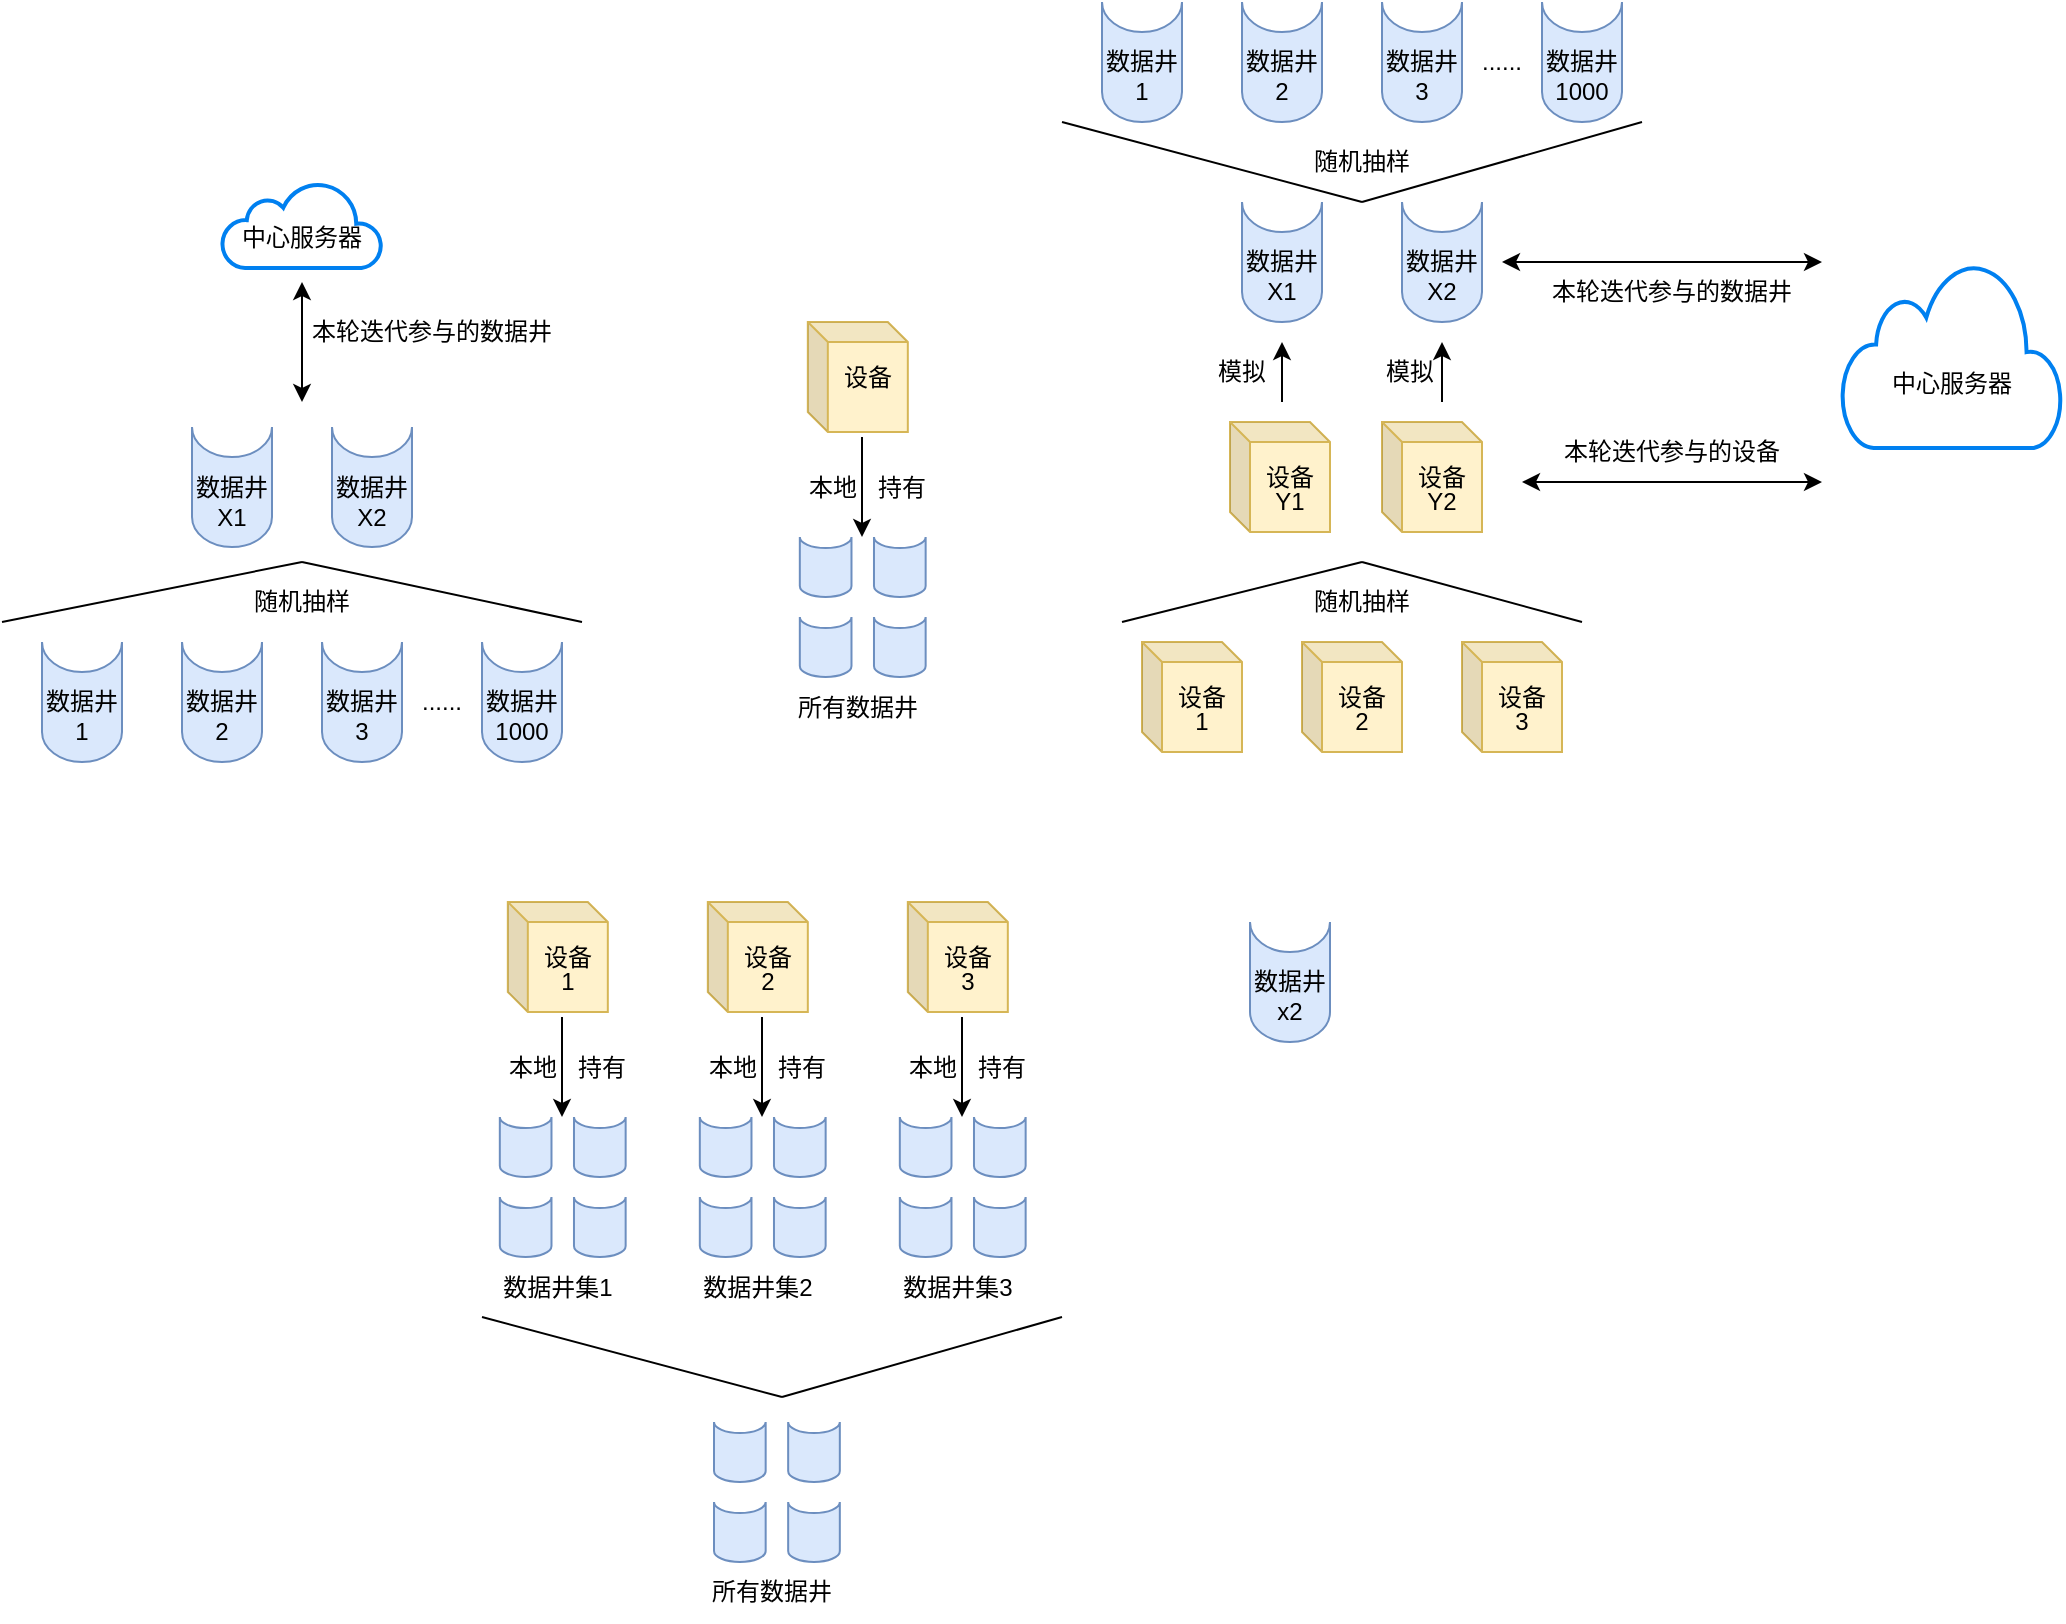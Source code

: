 <mxfile version="21.7.4" type="github">
  <diagram id="fN3Cbw2DqfhjiOd_NkiC" name="第 1 页">
    <mxGraphModel dx="1799" dy="522" grid="1" gridSize="10" guides="1" tooltips="1" connect="1" arrows="1" fold="1" page="1" pageScale="1" pageWidth="827" pageHeight="1169" math="0" shadow="0">
      <root>
        <mxCell id="0" />
        <mxCell id="1" parent="0" />
        <mxCell id="Ag0Fxl8VSpULCYmakODj-46" value="" style="group" parent="1" vertex="1" connectable="0">
          <mxGeometry x="334" y="510" width="60" height="60" as="geometry" />
        </mxCell>
        <mxCell id="Ag0Fxl8VSpULCYmakODj-47" value="" style="shape=cylinder3;whiteSpace=wrap;html=1;boundedLbl=1;backgroundOutline=1;size=15;lid=0;fillColor=#dae8fc;strokeColor=#6c8ebf;" parent="Ag0Fxl8VSpULCYmakODj-46" vertex="1">
          <mxGeometry x="10" width="40" height="60" as="geometry" />
        </mxCell>
        <mxCell id="Ag0Fxl8VSpULCYmakODj-48" value="数据井" style="text;html=1;strokeColor=none;fillColor=none;align=center;verticalAlign=middle;whiteSpace=wrap;rounded=0;" parent="Ag0Fxl8VSpULCYmakODj-46" vertex="1">
          <mxGeometry y="15" width="60" height="30" as="geometry" />
        </mxCell>
        <mxCell id="Ag0Fxl8VSpULCYmakODj-49" value="x2" style="text;html=1;strokeColor=none;fillColor=none;align=center;verticalAlign=middle;whiteSpace=wrap;rounded=0;" parent="Ag0Fxl8VSpULCYmakODj-46" vertex="1">
          <mxGeometry y="30" width="60" height="30" as="geometry" />
        </mxCell>
        <mxCell id="Ag0Fxl8VSpULCYmakODj-60" value="" style="group" parent="1" vertex="1" connectable="0">
          <mxGeometry x="370" y="370" width="60" height="55" as="geometry" />
        </mxCell>
        <mxCell id="Ag0Fxl8VSpULCYmakODj-61" value="" style="shape=cube;whiteSpace=wrap;html=1;boundedLbl=1;backgroundOutline=1;darkOpacity=0.05;darkOpacity2=0.1;size=10;fillColor=#fff2cc;strokeColor=#d6b656;" parent="Ag0Fxl8VSpULCYmakODj-60" vertex="1">
          <mxGeometry width="50" height="55" as="geometry" />
        </mxCell>
        <mxCell id="Ag0Fxl8VSpULCYmakODj-62" value="设备" style="text;html=1;strokeColor=none;fillColor=none;align=center;verticalAlign=middle;whiteSpace=wrap;rounded=0;" parent="Ag0Fxl8VSpULCYmakODj-60" vertex="1">
          <mxGeometry y="12.5" width="60" height="30" as="geometry" />
        </mxCell>
        <mxCell id="Ag0Fxl8VSpULCYmakODj-63" value="2" style="text;html=1;strokeColor=none;fillColor=none;align=center;verticalAlign=middle;whiteSpace=wrap;rounded=0;" parent="Ag0Fxl8VSpULCYmakODj-60" vertex="1">
          <mxGeometry y="25" width="60" height="30" as="geometry" />
        </mxCell>
        <mxCell id="Ag0Fxl8VSpULCYmakODj-66" value="" style="group" parent="1" vertex="1" connectable="0">
          <mxGeometry x="450" y="370" width="60" height="55" as="geometry" />
        </mxCell>
        <mxCell id="Ag0Fxl8VSpULCYmakODj-67" value="" style="shape=cube;whiteSpace=wrap;html=1;boundedLbl=1;backgroundOutline=1;darkOpacity=0.05;darkOpacity2=0.1;size=10;fillColor=#fff2cc;strokeColor=#d6b656;" parent="Ag0Fxl8VSpULCYmakODj-66" vertex="1">
          <mxGeometry width="50" height="55" as="geometry" />
        </mxCell>
        <mxCell id="Ag0Fxl8VSpULCYmakODj-68" value="设备" style="text;html=1;strokeColor=none;fillColor=none;align=center;verticalAlign=middle;whiteSpace=wrap;rounded=0;" parent="Ag0Fxl8VSpULCYmakODj-66" vertex="1">
          <mxGeometry y="12.5" width="60" height="30" as="geometry" />
        </mxCell>
        <mxCell id="Ag0Fxl8VSpULCYmakODj-69" value="3" style="text;html=1;strokeColor=none;fillColor=none;align=center;verticalAlign=middle;whiteSpace=wrap;rounded=0;" parent="Ag0Fxl8VSpULCYmakODj-66" vertex="1">
          <mxGeometry y="25" width="60" height="30" as="geometry" />
        </mxCell>
        <mxCell id="Ag0Fxl8VSpULCYmakODj-89" value="" style="group" parent="1" vertex="1" connectable="0">
          <mxGeometry x="100" y="210" width="82.91" height="207.5" as="geometry" />
        </mxCell>
        <mxCell id="Ag0Fxl8VSpULCYmakODj-10" value="" style="group" parent="Ag0Fxl8VSpULCYmakODj-89" vertex="1" connectable="0">
          <mxGeometry x="22.91" width="60" height="55" as="geometry" />
        </mxCell>
        <mxCell id="Ag0Fxl8VSpULCYmakODj-8" value="" style="shape=cube;whiteSpace=wrap;html=1;boundedLbl=1;backgroundOutline=1;darkOpacity=0.05;darkOpacity2=0.1;size=10;fillColor=#fff2cc;strokeColor=#d6b656;" parent="Ag0Fxl8VSpULCYmakODj-10" vertex="1">
          <mxGeometry width="50" height="55" as="geometry" />
        </mxCell>
        <mxCell id="Ag0Fxl8VSpULCYmakODj-7" value="设备" style="text;html=1;strokeColor=none;fillColor=none;align=center;verticalAlign=middle;whiteSpace=wrap;rounded=0;" parent="Ag0Fxl8VSpULCYmakODj-10" vertex="1">
          <mxGeometry y="12.5" width="60" height="30" as="geometry" />
        </mxCell>
        <mxCell id="Ag0Fxl8VSpULCYmakODj-85" value="" style="group" parent="Ag0Fxl8VSpULCYmakODj-89" vertex="1" connectable="0">
          <mxGeometry x="12.91" y="107.5" width="70" height="100" as="geometry" />
        </mxCell>
        <mxCell id="Ag0Fxl8VSpULCYmakODj-77" value="" style="shape=cylinder3;whiteSpace=wrap;html=1;boundedLbl=1;backgroundOutline=1;size=5.519;lid=0;fillColor=#dae8fc;strokeColor=#6c8ebf;" parent="Ag0Fxl8VSpULCYmakODj-85" vertex="1">
          <mxGeometry x="6" width="25.833" height="30" as="geometry" />
        </mxCell>
        <mxCell id="Ag0Fxl8VSpULCYmakODj-80" value="" style="shape=cylinder3;whiteSpace=wrap;html=1;boundedLbl=1;backgroundOutline=1;size=5.519;lid=0;fillColor=#dae8fc;strokeColor=#6c8ebf;" parent="Ag0Fxl8VSpULCYmakODj-85" vertex="1">
          <mxGeometry x="43.08" width="25.833" height="30" as="geometry" />
        </mxCell>
        <mxCell id="Ag0Fxl8VSpULCYmakODj-81" value="" style="shape=cylinder3;whiteSpace=wrap;html=1;boundedLbl=1;backgroundOutline=1;size=5.519;lid=0;fillColor=#dae8fc;strokeColor=#6c8ebf;" parent="Ag0Fxl8VSpULCYmakODj-85" vertex="1">
          <mxGeometry x="6" y="40" width="25.833" height="30" as="geometry" />
        </mxCell>
        <mxCell id="Ag0Fxl8VSpULCYmakODj-82" value="" style="shape=cylinder3;whiteSpace=wrap;html=1;boundedLbl=1;backgroundOutline=1;size=5.519;lid=0;fillColor=#dae8fc;strokeColor=#6c8ebf;" parent="Ag0Fxl8VSpULCYmakODj-85" vertex="1">
          <mxGeometry x="43.08" y="40" width="25.833" height="30" as="geometry" />
        </mxCell>
        <mxCell id="Ag0Fxl8VSpULCYmakODj-84" value="所有数据井" style="text;html=1;strokeColor=none;fillColor=none;align=center;verticalAlign=middle;whiteSpace=wrap;rounded=0;" parent="Ag0Fxl8VSpULCYmakODj-85" vertex="1">
          <mxGeometry y="70" width="70" height="30" as="geometry" />
        </mxCell>
        <mxCell id="Ag0Fxl8VSpULCYmakODj-86" value="" style="endArrow=classic;html=1;rounded=0;" parent="Ag0Fxl8VSpULCYmakODj-89" edge="1">
          <mxGeometry width="50" height="50" relative="1" as="geometry">
            <mxPoint x="50" y="57.5" as="sourcePoint" />
            <mxPoint x="50" y="107.5" as="targetPoint" />
          </mxGeometry>
        </mxCell>
        <mxCell id="Ag0Fxl8VSpULCYmakODj-87" value="持有" style="text;html=1;strokeColor=none;fillColor=none;align=center;verticalAlign=middle;whiteSpace=wrap;rounded=0;" parent="Ag0Fxl8VSpULCYmakODj-89" vertex="1">
          <mxGeometry x="40" y="67.5" width="60" height="30" as="geometry" />
        </mxCell>
        <mxCell id="Ag0Fxl8VSpULCYmakODj-91" value="本地" style="text;html=1;align=center;verticalAlign=middle;resizable=0;points=[];autosize=1;strokeColor=none;fillColor=none;" parent="Ag0Fxl8VSpULCYmakODj-89" vertex="1">
          <mxGeometry x="10" y="67.5" width="50" height="30" as="geometry" />
        </mxCell>
        <mxCell id="Ag0Fxl8VSpULCYmakODj-90" value="" style="group" parent="1" vertex="1" connectable="0">
          <mxGeometry x="-280" y="140" width="290" height="290" as="geometry" />
        </mxCell>
        <mxCell id="Ag0Fxl8VSpULCYmakODj-13" value="" style="group" parent="Ag0Fxl8VSpULCYmakODj-90" vertex="1" connectable="0">
          <mxGeometry x="110" width="80" height="43" as="geometry" />
        </mxCell>
        <mxCell id="Ag0Fxl8VSpULCYmakODj-11" value="" style="html=1;verticalLabelPosition=bottom;align=center;labelBackgroundColor=#ffffff;verticalAlign=top;strokeWidth=2;strokeColor=#0080F0;shadow=0;dashed=0;shape=mxgraph.ios7.icons.cloud;" parent="Ag0Fxl8VSpULCYmakODj-13" vertex="1">
          <mxGeometry width="80" height="43" as="geometry" />
        </mxCell>
        <mxCell id="Ag0Fxl8VSpULCYmakODj-12" value="中心服务器" style="text;html=1;strokeColor=none;fillColor=none;align=center;verticalAlign=middle;whiteSpace=wrap;rounded=0;" parent="Ag0Fxl8VSpULCYmakODj-13" vertex="1">
          <mxGeometry x="5" y="13" width="70" height="30" as="geometry" />
        </mxCell>
        <mxCell id="Ag0Fxl8VSpULCYmakODj-34" value="" style="group" parent="Ag0Fxl8VSpULCYmakODj-90" vertex="1" connectable="0">
          <mxGeometry x="10" y="230" width="280" height="60" as="geometry" />
        </mxCell>
        <mxCell id="Ag0Fxl8VSpULCYmakODj-5" value="" style="group" parent="Ag0Fxl8VSpULCYmakODj-34" vertex="1" connectable="0">
          <mxGeometry width="60" height="60" as="geometry" />
        </mxCell>
        <mxCell id="Ag0Fxl8VSpULCYmakODj-1" value="" style="shape=cylinder3;whiteSpace=wrap;html=1;boundedLbl=1;backgroundOutline=1;size=15;lid=0;fillColor=#dae8fc;strokeColor=#6c8ebf;" parent="Ag0Fxl8VSpULCYmakODj-5" vertex="1">
          <mxGeometry x="10" width="40" height="60" as="geometry" />
        </mxCell>
        <mxCell id="Ag0Fxl8VSpULCYmakODj-3" value="数据井" style="text;html=1;strokeColor=none;fillColor=none;align=center;verticalAlign=middle;whiteSpace=wrap;rounded=0;" parent="Ag0Fxl8VSpULCYmakODj-5" vertex="1">
          <mxGeometry y="15" width="60" height="30" as="geometry" />
        </mxCell>
        <mxCell id="Ag0Fxl8VSpULCYmakODj-4" value="1" style="text;html=1;strokeColor=none;fillColor=none;align=center;verticalAlign=middle;whiteSpace=wrap;rounded=0;" parent="Ag0Fxl8VSpULCYmakODj-5" vertex="1">
          <mxGeometry y="30" width="60" height="30" as="geometry" />
        </mxCell>
        <mxCell id="Ag0Fxl8VSpULCYmakODj-14" value="" style="group" parent="Ag0Fxl8VSpULCYmakODj-34" vertex="1" connectable="0">
          <mxGeometry x="70" width="60" height="60" as="geometry" />
        </mxCell>
        <mxCell id="Ag0Fxl8VSpULCYmakODj-15" value="" style="shape=cylinder3;whiteSpace=wrap;html=1;boundedLbl=1;backgroundOutline=1;size=15;lid=0;fillColor=#dae8fc;strokeColor=#6c8ebf;" parent="Ag0Fxl8VSpULCYmakODj-14" vertex="1">
          <mxGeometry x="10" width="40" height="60" as="geometry" />
        </mxCell>
        <mxCell id="Ag0Fxl8VSpULCYmakODj-16" value="数据井" style="text;html=1;strokeColor=none;fillColor=none;align=center;verticalAlign=middle;whiteSpace=wrap;rounded=0;" parent="Ag0Fxl8VSpULCYmakODj-14" vertex="1">
          <mxGeometry y="15" width="60" height="30" as="geometry" />
        </mxCell>
        <mxCell id="Ag0Fxl8VSpULCYmakODj-17" value="2" style="text;html=1;strokeColor=none;fillColor=none;align=center;verticalAlign=middle;whiteSpace=wrap;rounded=0;" parent="Ag0Fxl8VSpULCYmakODj-14" vertex="1">
          <mxGeometry y="30" width="60" height="30" as="geometry" />
        </mxCell>
        <mxCell id="Ag0Fxl8VSpULCYmakODj-18" value="" style="group" parent="Ag0Fxl8VSpULCYmakODj-34" vertex="1" connectable="0">
          <mxGeometry x="220" width="60" height="60" as="geometry" />
        </mxCell>
        <mxCell id="Ag0Fxl8VSpULCYmakODj-19" value="" style="shape=cylinder3;whiteSpace=wrap;html=1;boundedLbl=1;backgroundOutline=1;size=15;lid=0;fillColor=#dae8fc;strokeColor=#6c8ebf;" parent="Ag0Fxl8VSpULCYmakODj-18" vertex="1">
          <mxGeometry x="10" width="40" height="60" as="geometry" />
        </mxCell>
        <mxCell id="Ag0Fxl8VSpULCYmakODj-20" value="数据井" style="text;html=1;strokeColor=none;fillColor=none;align=center;verticalAlign=middle;whiteSpace=wrap;rounded=0;" parent="Ag0Fxl8VSpULCYmakODj-18" vertex="1">
          <mxGeometry y="15" width="60" height="30" as="geometry" />
        </mxCell>
        <mxCell id="Ag0Fxl8VSpULCYmakODj-21" value="1000" style="text;html=1;strokeColor=none;fillColor=none;align=center;verticalAlign=middle;whiteSpace=wrap;rounded=0;" parent="Ag0Fxl8VSpULCYmakODj-18" vertex="1">
          <mxGeometry y="30" width="60" height="30" as="geometry" />
        </mxCell>
        <mxCell id="Ag0Fxl8VSpULCYmakODj-22" value="......" style="text;html=1;strokeColor=none;fillColor=none;align=center;verticalAlign=middle;whiteSpace=wrap;rounded=0;" parent="Ag0Fxl8VSpULCYmakODj-34" vertex="1">
          <mxGeometry x="180" y="15" width="60" height="30" as="geometry" />
        </mxCell>
        <mxCell id="Ag0Fxl8VSpULCYmakODj-29" value="" style="group" parent="Ag0Fxl8VSpULCYmakODj-34" vertex="1" connectable="0">
          <mxGeometry x="140" width="60" height="60" as="geometry" />
        </mxCell>
        <mxCell id="Ag0Fxl8VSpULCYmakODj-30" value="" style="shape=cylinder3;whiteSpace=wrap;html=1;boundedLbl=1;backgroundOutline=1;size=15;lid=0;fillColor=#dae8fc;strokeColor=#6c8ebf;" parent="Ag0Fxl8VSpULCYmakODj-29" vertex="1">
          <mxGeometry x="10" width="40" height="60" as="geometry" />
        </mxCell>
        <mxCell id="Ag0Fxl8VSpULCYmakODj-31" value="数据井" style="text;html=1;strokeColor=none;fillColor=none;align=center;verticalAlign=middle;whiteSpace=wrap;rounded=0;" parent="Ag0Fxl8VSpULCYmakODj-29" vertex="1">
          <mxGeometry y="15" width="60" height="30" as="geometry" />
        </mxCell>
        <mxCell id="Ag0Fxl8VSpULCYmakODj-32" value="3" style="text;html=1;strokeColor=none;fillColor=none;align=center;verticalAlign=middle;whiteSpace=wrap;rounded=0;" parent="Ag0Fxl8VSpULCYmakODj-29" vertex="1">
          <mxGeometry y="30" width="60" height="30" as="geometry" />
        </mxCell>
        <mxCell id="Ag0Fxl8VSpULCYmakODj-35" value="" style="endArrow=none;html=1;rounded=0;" parent="Ag0Fxl8VSpULCYmakODj-90" edge="1">
          <mxGeometry width="50" height="50" relative="1" as="geometry">
            <mxPoint x="150" y="190" as="sourcePoint" />
            <mxPoint x="290" y="220" as="targetPoint" />
          </mxGeometry>
        </mxCell>
        <mxCell id="Ag0Fxl8VSpULCYmakODj-40" value="" style="endArrow=none;html=1;rounded=0;" parent="Ag0Fxl8VSpULCYmakODj-90" edge="1">
          <mxGeometry width="50" height="50" relative="1" as="geometry">
            <mxPoint x="150" y="190" as="sourcePoint" />
            <mxPoint y="220" as="targetPoint" />
          </mxGeometry>
        </mxCell>
        <mxCell id="Ag0Fxl8VSpULCYmakODj-56" value="随机抽样" style="text;html=1;strokeColor=none;fillColor=none;align=center;verticalAlign=middle;whiteSpace=wrap;rounded=0;" parent="Ag0Fxl8VSpULCYmakODj-90" vertex="1">
          <mxGeometry x="120" y="195" width="60" height="30" as="geometry" />
        </mxCell>
        <mxCell id="Ag0Fxl8VSpULCYmakODj-58" value="" style="endArrow=classic;startArrow=classic;html=1;rounded=0;" parent="Ag0Fxl8VSpULCYmakODj-90" edge="1">
          <mxGeometry width="50" height="50" relative="1" as="geometry">
            <mxPoint x="150" y="110" as="sourcePoint" />
            <mxPoint x="150" y="50" as="targetPoint" />
          </mxGeometry>
        </mxCell>
        <mxCell id="Ag0Fxl8VSpULCYmakODj-59" value="本轮迭代参与的数据井" style="text;html=1;strokeColor=none;fillColor=none;align=center;verticalAlign=middle;whiteSpace=wrap;rounded=0;" parent="Ag0Fxl8VSpULCYmakODj-90" vertex="1">
          <mxGeometry x="150" y="60" width="130" height="30" as="geometry" />
        </mxCell>
        <mxCell id="Ag0Fxl8VSpULCYmakODj-65" value="" style="group" parent="Ag0Fxl8VSpULCYmakODj-90" vertex="1" connectable="0">
          <mxGeometry x="85" y="122.5" width="130" height="60" as="geometry" />
        </mxCell>
        <mxCell id="Ag0Fxl8VSpULCYmakODj-24" value="" style="group" parent="Ag0Fxl8VSpULCYmakODj-65" vertex="1" connectable="0">
          <mxGeometry width="60" height="60" as="geometry" />
        </mxCell>
        <mxCell id="Ag0Fxl8VSpULCYmakODj-25" value="" style="shape=cylinder3;whiteSpace=wrap;html=1;boundedLbl=1;backgroundOutline=1;size=15;lid=0;fillColor=#dae8fc;strokeColor=#6c8ebf;" parent="Ag0Fxl8VSpULCYmakODj-24" vertex="1">
          <mxGeometry x="10" width="40" height="60" as="geometry" />
        </mxCell>
        <mxCell id="Ag0Fxl8VSpULCYmakODj-26" value="数据井" style="text;html=1;strokeColor=none;fillColor=none;align=center;verticalAlign=middle;whiteSpace=wrap;rounded=0;" parent="Ag0Fxl8VSpULCYmakODj-24" vertex="1">
          <mxGeometry y="15" width="60" height="30" as="geometry" />
        </mxCell>
        <mxCell id="Ag0Fxl8VSpULCYmakODj-27" value="X1" style="text;html=1;strokeColor=none;fillColor=none;align=center;verticalAlign=middle;whiteSpace=wrap;rounded=0;" parent="Ag0Fxl8VSpULCYmakODj-24" vertex="1">
          <mxGeometry y="30" width="60" height="30" as="geometry" />
        </mxCell>
        <mxCell id="Ag0Fxl8VSpULCYmakODj-41" value="" style="group" parent="Ag0Fxl8VSpULCYmakODj-65" vertex="1" connectable="0">
          <mxGeometry x="70" width="60" height="60" as="geometry" />
        </mxCell>
        <mxCell id="Ag0Fxl8VSpULCYmakODj-42" value="" style="shape=cylinder3;whiteSpace=wrap;html=1;boundedLbl=1;backgroundOutline=1;size=15;lid=0;fillColor=#dae8fc;strokeColor=#6c8ebf;" parent="Ag0Fxl8VSpULCYmakODj-41" vertex="1">
          <mxGeometry x="10" width="40" height="60" as="geometry" />
        </mxCell>
        <mxCell id="Ag0Fxl8VSpULCYmakODj-43" value="数据井" style="text;html=1;strokeColor=none;fillColor=none;align=center;verticalAlign=middle;whiteSpace=wrap;rounded=0;" parent="Ag0Fxl8VSpULCYmakODj-41" vertex="1">
          <mxGeometry y="15" width="60" height="30" as="geometry" />
        </mxCell>
        <mxCell id="Ag0Fxl8VSpULCYmakODj-44" value="X2" style="text;html=1;strokeColor=none;fillColor=none;align=center;verticalAlign=middle;whiteSpace=wrap;rounded=0;" parent="Ag0Fxl8VSpULCYmakODj-41" vertex="1">
          <mxGeometry y="30" width="60" height="30" as="geometry" />
        </mxCell>
        <mxCell id="Ag0Fxl8VSpULCYmakODj-97" value="" style="group" parent="1" vertex="1" connectable="0">
          <mxGeometry x="290" y="370" width="60" height="55" as="geometry" />
        </mxCell>
        <mxCell id="Ag0Fxl8VSpULCYmakODj-98" value="" style="shape=cube;whiteSpace=wrap;html=1;boundedLbl=1;backgroundOutline=1;darkOpacity=0.05;darkOpacity2=0.1;size=10;fillColor=#fff2cc;strokeColor=#d6b656;" parent="Ag0Fxl8VSpULCYmakODj-97" vertex="1">
          <mxGeometry width="50" height="55" as="geometry" />
        </mxCell>
        <mxCell id="Ag0Fxl8VSpULCYmakODj-99" value="设备" style="text;html=1;strokeColor=none;fillColor=none;align=center;verticalAlign=middle;whiteSpace=wrap;rounded=0;" parent="Ag0Fxl8VSpULCYmakODj-97" vertex="1">
          <mxGeometry y="12.5" width="60" height="30" as="geometry" />
        </mxCell>
        <mxCell id="Ag0Fxl8VSpULCYmakODj-100" value="1" style="text;html=1;strokeColor=none;fillColor=none;align=center;verticalAlign=middle;whiteSpace=wrap;rounded=0;" parent="Ag0Fxl8VSpULCYmakODj-97" vertex="1">
          <mxGeometry y="25" width="60" height="30" as="geometry" />
        </mxCell>
        <mxCell id="Ag0Fxl8VSpULCYmakODj-101" value="" style="endArrow=none;html=1;rounded=0;" parent="1" edge="1">
          <mxGeometry width="50" height="50" relative="1" as="geometry">
            <mxPoint x="400" y="330" as="sourcePoint" />
            <mxPoint x="510" y="360" as="targetPoint" />
          </mxGeometry>
        </mxCell>
        <mxCell id="Ag0Fxl8VSpULCYmakODj-102" value="" style="endArrow=none;html=1;rounded=0;" parent="1" edge="1">
          <mxGeometry width="50" height="50" relative="1" as="geometry">
            <mxPoint x="400" y="330" as="sourcePoint" />
            <mxPoint x="280" y="360" as="targetPoint" />
          </mxGeometry>
        </mxCell>
        <mxCell id="Ag0Fxl8VSpULCYmakODj-103" value="随机抽样" style="text;html=1;strokeColor=none;fillColor=none;align=center;verticalAlign=middle;whiteSpace=wrap;rounded=0;" parent="1" vertex="1">
          <mxGeometry x="370" y="335" width="60" height="30" as="geometry" />
        </mxCell>
        <mxCell id="Ag0Fxl8VSpULCYmakODj-104" value="" style="group" parent="1" vertex="1" connectable="0">
          <mxGeometry x="410" y="260" width="60" height="55" as="geometry" />
        </mxCell>
        <mxCell id="Ag0Fxl8VSpULCYmakODj-105" value="" style="shape=cube;whiteSpace=wrap;html=1;boundedLbl=1;backgroundOutline=1;darkOpacity=0.05;darkOpacity2=0.1;size=10;fillColor=#fff2cc;strokeColor=#d6b656;" parent="Ag0Fxl8VSpULCYmakODj-104" vertex="1">
          <mxGeometry width="50" height="55" as="geometry" />
        </mxCell>
        <mxCell id="Ag0Fxl8VSpULCYmakODj-106" value="设备" style="text;html=1;strokeColor=none;fillColor=none;align=center;verticalAlign=middle;whiteSpace=wrap;rounded=0;" parent="Ag0Fxl8VSpULCYmakODj-104" vertex="1">
          <mxGeometry y="12.5" width="60" height="30" as="geometry" />
        </mxCell>
        <mxCell id="Ag0Fxl8VSpULCYmakODj-107" value="Y2" style="text;html=1;strokeColor=none;fillColor=none;align=center;verticalAlign=middle;whiteSpace=wrap;rounded=0;" parent="Ag0Fxl8VSpULCYmakODj-104" vertex="1">
          <mxGeometry y="25" width="60" height="30" as="geometry" />
        </mxCell>
        <mxCell id="Ag0Fxl8VSpULCYmakODj-108" value="" style="group" parent="1" vertex="1" connectable="0">
          <mxGeometry x="334" y="260" width="60" height="55" as="geometry" />
        </mxCell>
        <mxCell id="Ag0Fxl8VSpULCYmakODj-109" value="" style="shape=cube;whiteSpace=wrap;html=1;boundedLbl=1;backgroundOutline=1;darkOpacity=0.05;darkOpacity2=0.1;size=10;fillColor=#fff2cc;strokeColor=#d6b656;" parent="Ag0Fxl8VSpULCYmakODj-108" vertex="1">
          <mxGeometry width="50" height="55" as="geometry" />
        </mxCell>
        <mxCell id="Ag0Fxl8VSpULCYmakODj-110" value="设备" style="text;html=1;strokeColor=none;fillColor=none;align=center;verticalAlign=middle;whiteSpace=wrap;rounded=0;" parent="Ag0Fxl8VSpULCYmakODj-108" vertex="1">
          <mxGeometry y="12.5" width="60" height="30" as="geometry" />
        </mxCell>
        <mxCell id="Ag0Fxl8VSpULCYmakODj-111" value="Y1" style="text;html=1;strokeColor=none;fillColor=none;align=center;verticalAlign=middle;whiteSpace=wrap;rounded=0;" parent="Ag0Fxl8VSpULCYmakODj-108" vertex="1">
          <mxGeometry y="25" width="60" height="30" as="geometry" />
        </mxCell>
        <mxCell id="Ag0Fxl8VSpULCYmakODj-112" value="" style="endArrow=classic;html=1;rounded=0;" parent="1" edge="1">
          <mxGeometry width="50" height="50" relative="1" as="geometry">
            <mxPoint x="360" y="250" as="sourcePoint" />
            <mxPoint x="360" y="220" as="targetPoint" />
          </mxGeometry>
        </mxCell>
        <mxCell id="Ag0Fxl8VSpULCYmakODj-127" value="" style="group" parent="1" vertex="1" connectable="0">
          <mxGeometry x="330" y="150" width="60" height="60" as="geometry" />
        </mxCell>
        <mxCell id="Ag0Fxl8VSpULCYmakODj-128" value="" style="shape=cylinder3;whiteSpace=wrap;html=1;boundedLbl=1;backgroundOutline=1;size=15;lid=0;fillColor=#dae8fc;strokeColor=#6c8ebf;" parent="Ag0Fxl8VSpULCYmakODj-127" vertex="1">
          <mxGeometry x="10" width="40" height="60" as="geometry" />
        </mxCell>
        <mxCell id="Ag0Fxl8VSpULCYmakODj-129" value="数据井" style="text;html=1;strokeColor=none;fillColor=none;align=center;verticalAlign=middle;whiteSpace=wrap;rounded=0;" parent="Ag0Fxl8VSpULCYmakODj-127" vertex="1">
          <mxGeometry y="15" width="60" height="30" as="geometry" />
        </mxCell>
        <mxCell id="Ag0Fxl8VSpULCYmakODj-130" value="X1" style="text;html=1;strokeColor=none;fillColor=none;align=center;verticalAlign=middle;whiteSpace=wrap;rounded=0;" parent="Ag0Fxl8VSpULCYmakODj-127" vertex="1">
          <mxGeometry y="30" width="60" height="30" as="geometry" />
        </mxCell>
        <mxCell id="Ag0Fxl8VSpULCYmakODj-131" value="模拟" style="text;html=1;strokeColor=none;fillColor=none;align=center;verticalAlign=middle;whiteSpace=wrap;rounded=0;" parent="1" vertex="1">
          <mxGeometry x="310" y="220" width="60" height="30" as="geometry" />
        </mxCell>
        <mxCell id="Ag0Fxl8VSpULCYmakODj-134" value="" style="endArrow=classic;html=1;rounded=0;" parent="1" edge="1">
          <mxGeometry width="50" height="50" relative="1" as="geometry">
            <mxPoint x="440" y="250" as="sourcePoint" />
            <mxPoint x="440" y="220" as="targetPoint" />
          </mxGeometry>
        </mxCell>
        <mxCell id="Ag0Fxl8VSpULCYmakODj-135" value="" style="group" parent="1" vertex="1" connectable="0">
          <mxGeometry x="410" y="150" width="60" height="60" as="geometry" />
        </mxCell>
        <mxCell id="Ag0Fxl8VSpULCYmakODj-136" value="" style="shape=cylinder3;whiteSpace=wrap;html=1;boundedLbl=1;backgroundOutline=1;size=15;lid=0;fillColor=#dae8fc;strokeColor=#6c8ebf;" parent="Ag0Fxl8VSpULCYmakODj-135" vertex="1">
          <mxGeometry x="10" width="40" height="60" as="geometry" />
        </mxCell>
        <mxCell id="Ag0Fxl8VSpULCYmakODj-137" value="数据井" style="text;html=1;strokeColor=none;fillColor=none;align=center;verticalAlign=middle;whiteSpace=wrap;rounded=0;" parent="Ag0Fxl8VSpULCYmakODj-135" vertex="1">
          <mxGeometry y="15" width="60" height="30" as="geometry" />
        </mxCell>
        <mxCell id="Ag0Fxl8VSpULCYmakODj-138" value="X2" style="text;html=1;strokeColor=none;fillColor=none;align=center;verticalAlign=middle;whiteSpace=wrap;rounded=0;" parent="Ag0Fxl8VSpULCYmakODj-135" vertex="1">
          <mxGeometry y="30" width="60" height="30" as="geometry" />
        </mxCell>
        <mxCell id="Ag0Fxl8VSpULCYmakODj-139" value="模拟" style="text;html=1;strokeColor=none;fillColor=none;align=center;verticalAlign=middle;whiteSpace=wrap;rounded=0;" parent="1" vertex="1">
          <mxGeometry x="394" y="220" width="60" height="30" as="geometry" />
        </mxCell>
        <mxCell id="Ag0Fxl8VSpULCYmakODj-140" value="" style="group" parent="1" vertex="1" connectable="0">
          <mxGeometry x="260" y="50" width="280" height="60" as="geometry" />
        </mxCell>
        <mxCell id="Ag0Fxl8VSpULCYmakODj-141" value="" style="group" parent="Ag0Fxl8VSpULCYmakODj-140" vertex="1" connectable="0">
          <mxGeometry width="60" height="60" as="geometry" />
        </mxCell>
        <mxCell id="Ag0Fxl8VSpULCYmakODj-142" value="" style="shape=cylinder3;whiteSpace=wrap;html=1;boundedLbl=1;backgroundOutline=1;size=15;lid=0;fillColor=#dae8fc;strokeColor=#6c8ebf;" parent="Ag0Fxl8VSpULCYmakODj-141" vertex="1">
          <mxGeometry x="10" width="40" height="60" as="geometry" />
        </mxCell>
        <mxCell id="Ag0Fxl8VSpULCYmakODj-143" value="数据井" style="text;html=1;strokeColor=none;fillColor=none;align=center;verticalAlign=middle;whiteSpace=wrap;rounded=0;" parent="Ag0Fxl8VSpULCYmakODj-141" vertex="1">
          <mxGeometry y="15" width="60" height="30" as="geometry" />
        </mxCell>
        <mxCell id="Ag0Fxl8VSpULCYmakODj-144" value="1" style="text;html=1;strokeColor=none;fillColor=none;align=center;verticalAlign=middle;whiteSpace=wrap;rounded=0;" parent="Ag0Fxl8VSpULCYmakODj-141" vertex="1">
          <mxGeometry y="30" width="60" height="30" as="geometry" />
        </mxCell>
        <mxCell id="Ag0Fxl8VSpULCYmakODj-145" value="" style="group" parent="Ag0Fxl8VSpULCYmakODj-140" vertex="1" connectable="0">
          <mxGeometry x="70" width="60" height="60" as="geometry" />
        </mxCell>
        <mxCell id="Ag0Fxl8VSpULCYmakODj-146" value="" style="shape=cylinder3;whiteSpace=wrap;html=1;boundedLbl=1;backgroundOutline=1;size=15;lid=0;fillColor=#dae8fc;strokeColor=#6c8ebf;" parent="Ag0Fxl8VSpULCYmakODj-145" vertex="1">
          <mxGeometry x="10" width="40" height="60" as="geometry" />
        </mxCell>
        <mxCell id="Ag0Fxl8VSpULCYmakODj-147" value="数据井" style="text;html=1;strokeColor=none;fillColor=none;align=center;verticalAlign=middle;whiteSpace=wrap;rounded=0;" parent="Ag0Fxl8VSpULCYmakODj-145" vertex="1">
          <mxGeometry y="15" width="60" height="30" as="geometry" />
        </mxCell>
        <mxCell id="Ag0Fxl8VSpULCYmakODj-148" value="2" style="text;html=1;strokeColor=none;fillColor=none;align=center;verticalAlign=middle;whiteSpace=wrap;rounded=0;" parent="Ag0Fxl8VSpULCYmakODj-145" vertex="1">
          <mxGeometry y="30" width="60" height="30" as="geometry" />
        </mxCell>
        <mxCell id="Ag0Fxl8VSpULCYmakODj-149" value="" style="group" parent="Ag0Fxl8VSpULCYmakODj-140" vertex="1" connectable="0">
          <mxGeometry x="220" width="60" height="60" as="geometry" />
        </mxCell>
        <mxCell id="Ag0Fxl8VSpULCYmakODj-150" value="" style="shape=cylinder3;whiteSpace=wrap;html=1;boundedLbl=1;backgroundOutline=1;size=15;lid=0;fillColor=#dae8fc;strokeColor=#6c8ebf;" parent="Ag0Fxl8VSpULCYmakODj-149" vertex="1">
          <mxGeometry x="10" width="40" height="60" as="geometry" />
        </mxCell>
        <mxCell id="Ag0Fxl8VSpULCYmakODj-151" value="数据井" style="text;html=1;strokeColor=none;fillColor=none;align=center;verticalAlign=middle;whiteSpace=wrap;rounded=0;" parent="Ag0Fxl8VSpULCYmakODj-149" vertex="1">
          <mxGeometry y="15" width="60" height="30" as="geometry" />
        </mxCell>
        <mxCell id="Ag0Fxl8VSpULCYmakODj-152" value="1000" style="text;html=1;strokeColor=none;fillColor=none;align=center;verticalAlign=middle;whiteSpace=wrap;rounded=0;" parent="Ag0Fxl8VSpULCYmakODj-149" vertex="1">
          <mxGeometry y="30" width="60" height="30" as="geometry" />
        </mxCell>
        <mxCell id="Ag0Fxl8VSpULCYmakODj-153" value="......" style="text;html=1;strokeColor=none;fillColor=none;align=center;verticalAlign=middle;whiteSpace=wrap;rounded=0;" parent="Ag0Fxl8VSpULCYmakODj-140" vertex="1">
          <mxGeometry x="180" y="15" width="60" height="30" as="geometry" />
        </mxCell>
        <mxCell id="Ag0Fxl8VSpULCYmakODj-154" value="" style="group" parent="Ag0Fxl8VSpULCYmakODj-140" vertex="1" connectable="0">
          <mxGeometry x="140" width="60" height="60" as="geometry" />
        </mxCell>
        <mxCell id="Ag0Fxl8VSpULCYmakODj-155" value="" style="shape=cylinder3;whiteSpace=wrap;html=1;boundedLbl=1;backgroundOutline=1;size=15;lid=0;fillColor=#dae8fc;strokeColor=#6c8ebf;" parent="Ag0Fxl8VSpULCYmakODj-154" vertex="1">
          <mxGeometry x="10" width="40" height="60" as="geometry" />
        </mxCell>
        <mxCell id="Ag0Fxl8VSpULCYmakODj-156" value="数据井" style="text;html=1;strokeColor=none;fillColor=none;align=center;verticalAlign=middle;whiteSpace=wrap;rounded=0;" parent="Ag0Fxl8VSpULCYmakODj-154" vertex="1">
          <mxGeometry y="15" width="60" height="30" as="geometry" />
        </mxCell>
        <mxCell id="Ag0Fxl8VSpULCYmakODj-157" value="3" style="text;html=1;strokeColor=none;fillColor=none;align=center;verticalAlign=middle;whiteSpace=wrap;rounded=0;" parent="Ag0Fxl8VSpULCYmakODj-154" vertex="1">
          <mxGeometry y="30" width="60" height="30" as="geometry" />
        </mxCell>
        <mxCell id="Ag0Fxl8VSpULCYmakODj-158" value="" style="endArrow=none;html=1;rounded=0;entryX=1;entryY=1;entryDx=0;entryDy=0;" parent="1" target="Ag0Fxl8VSpULCYmakODj-152" edge="1">
          <mxGeometry width="50" height="50" relative="1" as="geometry">
            <mxPoint x="400" y="150" as="sourcePoint" />
            <mxPoint x="540" y="158.571" as="targetPoint" />
          </mxGeometry>
        </mxCell>
        <mxCell id="Ag0Fxl8VSpULCYmakODj-159" value="" style="endArrow=none;html=1;rounded=0;exitX=0.5;exitY=1;exitDx=0;exitDy=0;" parent="1" source="Ag0Fxl8VSpULCYmakODj-160" edge="1">
          <mxGeometry width="50" height="50" relative="1" as="geometry">
            <mxPoint x="400" y="120" as="sourcePoint" />
            <mxPoint x="250" y="110" as="targetPoint" />
          </mxGeometry>
        </mxCell>
        <mxCell id="Ag0Fxl8VSpULCYmakODj-160" value="随机抽样" style="text;html=1;strokeColor=none;fillColor=none;align=center;verticalAlign=middle;whiteSpace=wrap;rounded=0;" parent="1" vertex="1">
          <mxGeometry x="370" y="110" width="60" height="40" as="geometry" />
        </mxCell>
        <mxCell id="Ag0Fxl8VSpULCYmakODj-162" value="" style="group" parent="1" vertex="1" connectable="0">
          <mxGeometry x="640" y="180" width="110" height="93" as="geometry" />
        </mxCell>
        <mxCell id="Ag0Fxl8VSpULCYmakODj-163" value="" style="html=1;verticalLabelPosition=bottom;align=center;labelBackgroundColor=#ffffff;verticalAlign=top;strokeWidth=2;strokeColor=#0080F0;shadow=0;dashed=0;shape=mxgraph.ios7.icons.cloud;" parent="Ag0Fxl8VSpULCYmakODj-162" vertex="1">
          <mxGeometry width="110" height="93" as="geometry" />
        </mxCell>
        <mxCell id="Ag0Fxl8VSpULCYmakODj-164" value="中心服务器" style="text;html=1;strokeColor=none;fillColor=none;align=center;verticalAlign=middle;whiteSpace=wrap;rounded=0;" parent="Ag0Fxl8VSpULCYmakODj-162" vertex="1">
          <mxGeometry x="6.875" y="28.116" width="96.25" height="64.884" as="geometry" />
        </mxCell>
        <mxCell id="Ag0Fxl8VSpULCYmakODj-165" value="" style="endArrow=classic;startArrow=classic;html=1;rounded=0;" parent="1" edge="1">
          <mxGeometry width="50" height="50" relative="1" as="geometry">
            <mxPoint x="480" y="290" as="sourcePoint" />
            <mxPoint x="630" y="290" as="targetPoint" />
          </mxGeometry>
        </mxCell>
        <mxCell id="Ag0Fxl8VSpULCYmakODj-166" value="本轮迭代参与的设备" style="text;html=1;strokeColor=none;fillColor=none;align=center;verticalAlign=middle;whiteSpace=wrap;rounded=0;" parent="1" vertex="1">
          <mxGeometry x="490" y="260" width="130" height="30" as="geometry" />
        </mxCell>
        <mxCell id="Ag0Fxl8VSpULCYmakODj-167" value="本轮迭代参与的数据井" style="text;html=1;strokeColor=none;fillColor=none;align=center;verticalAlign=middle;whiteSpace=wrap;rounded=0;" parent="1" vertex="1">
          <mxGeometry x="490" y="180" width="130" height="30" as="geometry" />
        </mxCell>
        <mxCell id="Ag0Fxl8VSpULCYmakODj-168" value="" style="endArrow=classic;startArrow=classic;html=1;rounded=0;exitX=1;exitY=0;exitDx=0;exitDy=0;" parent="1" source="Ag0Fxl8VSpULCYmakODj-138" edge="1">
          <mxGeometry width="50" height="50" relative="1" as="geometry">
            <mxPoint x="490" y="300" as="sourcePoint" />
            <mxPoint x="630" y="180" as="targetPoint" />
          </mxGeometry>
        </mxCell>
        <mxCell id="9bKlJ_H8mVaSKbVDOs7M-1" value="" style="group" vertex="1" connectable="0" parent="1">
          <mxGeometry x="-50" y="500" width="82.91" height="207.5" as="geometry" />
        </mxCell>
        <mxCell id="9bKlJ_H8mVaSKbVDOs7M-2" value="" style="group" vertex="1" connectable="0" parent="9bKlJ_H8mVaSKbVDOs7M-1">
          <mxGeometry x="22.91" width="60" height="55" as="geometry" />
        </mxCell>
        <mxCell id="9bKlJ_H8mVaSKbVDOs7M-3" value="" style="shape=cube;whiteSpace=wrap;html=1;boundedLbl=1;backgroundOutline=1;darkOpacity=0.05;darkOpacity2=0.1;size=10;fillColor=#fff2cc;strokeColor=#d6b656;" vertex="1" parent="9bKlJ_H8mVaSKbVDOs7M-2">
          <mxGeometry width="50" height="55" as="geometry" />
        </mxCell>
        <mxCell id="9bKlJ_H8mVaSKbVDOs7M-4" value="设备" style="text;html=1;strokeColor=none;fillColor=none;align=center;verticalAlign=middle;whiteSpace=wrap;rounded=0;" vertex="1" parent="9bKlJ_H8mVaSKbVDOs7M-2">
          <mxGeometry y="12.5" width="60" height="30" as="geometry" />
        </mxCell>
        <mxCell id="9bKlJ_H8mVaSKbVDOs7M-17" value="1" style="text;html=1;strokeColor=none;fillColor=none;align=center;verticalAlign=middle;whiteSpace=wrap;rounded=0;" vertex="1" parent="9bKlJ_H8mVaSKbVDOs7M-2">
          <mxGeometry x="-2.842e-14" y="25" width="60" height="30" as="geometry" />
        </mxCell>
        <mxCell id="9bKlJ_H8mVaSKbVDOs7M-5" value="" style="group" vertex="1" connectable="0" parent="9bKlJ_H8mVaSKbVDOs7M-1">
          <mxGeometry x="12.91" y="107.5" width="70" height="100" as="geometry" />
        </mxCell>
        <mxCell id="9bKlJ_H8mVaSKbVDOs7M-6" value="" style="shape=cylinder3;whiteSpace=wrap;html=1;boundedLbl=1;backgroundOutline=1;size=5.519;lid=0;fillColor=#dae8fc;strokeColor=#6c8ebf;" vertex="1" parent="9bKlJ_H8mVaSKbVDOs7M-5">
          <mxGeometry x="6" width="25.833" height="30" as="geometry" />
        </mxCell>
        <mxCell id="9bKlJ_H8mVaSKbVDOs7M-7" value="" style="shape=cylinder3;whiteSpace=wrap;html=1;boundedLbl=1;backgroundOutline=1;size=5.519;lid=0;fillColor=#dae8fc;strokeColor=#6c8ebf;" vertex="1" parent="9bKlJ_H8mVaSKbVDOs7M-5">
          <mxGeometry x="43.08" width="25.833" height="30" as="geometry" />
        </mxCell>
        <mxCell id="9bKlJ_H8mVaSKbVDOs7M-8" value="" style="shape=cylinder3;whiteSpace=wrap;html=1;boundedLbl=1;backgroundOutline=1;size=5.519;lid=0;fillColor=#dae8fc;strokeColor=#6c8ebf;" vertex="1" parent="9bKlJ_H8mVaSKbVDOs7M-5">
          <mxGeometry x="6" y="40" width="25.833" height="30" as="geometry" />
        </mxCell>
        <mxCell id="9bKlJ_H8mVaSKbVDOs7M-9" value="" style="shape=cylinder3;whiteSpace=wrap;html=1;boundedLbl=1;backgroundOutline=1;size=5.519;lid=0;fillColor=#dae8fc;strokeColor=#6c8ebf;" vertex="1" parent="9bKlJ_H8mVaSKbVDOs7M-5">
          <mxGeometry x="43.08" y="40" width="25.833" height="30" as="geometry" />
        </mxCell>
        <mxCell id="9bKlJ_H8mVaSKbVDOs7M-10" value="数据井集1" style="text;html=1;strokeColor=none;fillColor=none;align=center;verticalAlign=middle;whiteSpace=wrap;rounded=0;" vertex="1" parent="9bKlJ_H8mVaSKbVDOs7M-5">
          <mxGeometry y="70" width="70" height="30" as="geometry" />
        </mxCell>
        <mxCell id="9bKlJ_H8mVaSKbVDOs7M-11" value="" style="endArrow=classic;html=1;rounded=0;" edge="1" parent="9bKlJ_H8mVaSKbVDOs7M-1">
          <mxGeometry width="50" height="50" relative="1" as="geometry">
            <mxPoint x="50" y="57.5" as="sourcePoint" />
            <mxPoint x="50" y="107.5" as="targetPoint" />
          </mxGeometry>
        </mxCell>
        <mxCell id="9bKlJ_H8mVaSKbVDOs7M-12" value="持有" style="text;html=1;strokeColor=none;fillColor=none;align=center;verticalAlign=middle;whiteSpace=wrap;rounded=0;" vertex="1" parent="9bKlJ_H8mVaSKbVDOs7M-1">
          <mxGeometry x="40" y="67.5" width="60" height="30" as="geometry" />
        </mxCell>
        <mxCell id="9bKlJ_H8mVaSKbVDOs7M-13" value="本地" style="text;html=1;align=center;verticalAlign=middle;resizable=0;points=[];autosize=1;strokeColor=none;fillColor=none;" vertex="1" parent="9bKlJ_H8mVaSKbVDOs7M-1">
          <mxGeometry x="10" y="67.5" width="50" height="30" as="geometry" />
        </mxCell>
        <mxCell id="9bKlJ_H8mVaSKbVDOs7M-18" value="" style="group" vertex="1" connectable="0" parent="1">
          <mxGeometry x="50" y="500" width="82.91" height="207.5" as="geometry" />
        </mxCell>
        <mxCell id="9bKlJ_H8mVaSKbVDOs7M-19" value="" style="group" vertex="1" connectable="0" parent="9bKlJ_H8mVaSKbVDOs7M-18">
          <mxGeometry x="22.91" width="60" height="55" as="geometry" />
        </mxCell>
        <mxCell id="9bKlJ_H8mVaSKbVDOs7M-20" value="" style="shape=cube;whiteSpace=wrap;html=1;boundedLbl=1;backgroundOutline=1;darkOpacity=0.05;darkOpacity2=0.1;size=10;fillColor=#fff2cc;strokeColor=#d6b656;" vertex="1" parent="9bKlJ_H8mVaSKbVDOs7M-19">
          <mxGeometry width="50" height="55" as="geometry" />
        </mxCell>
        <mxCell id="9bKlJ_H8mVaSKbVDOs7M-21" value="设备" style="text;html=1;strokeColor=none;fillColor=none;align=center;verticalAlign=middle;whiteSpace=wrap;rounded=0;" vertex="1" parent="9bKlJ_H8mVaSKbVDOs7M-19">
          <mxGeometry y="12.5" width="60" height="30" as="geometry" />
        </mxCell>
        <mxCell id="9bKlJ_H8mVaSKbVDOs7M-22" value="2" style="text;html=1;strokeColor=none;fillColor=none;align=center;verticalAlign=middle;whiteSpace=wrap;rounded=0;" vertex="1" parent="9bKlJ_H8mVaSKbVDOs7M-19">
          <mxGeometry x="-2.842e-14" y="25" width="60" height="30" as="geometry" />
        </mxCell>
        <mxCell id="9bKlJ_H8mVaSKbVDOs7M-23" value="" style="group" vertex="1" connectable="0" parent="9bKlJ_H8mVaSKbVDOs7M-18">
          <mxGeometry x="12.91" y="107.5" width="70" height="100" as="geometry" />
        </mxCell>
        <mxCell id="9bKlJ_H8mVaSKbVDOs7M-24" value="" style="shape=cylinder3;whiteSpace=wrap;html=1;boundedLbl=1;backgroundOutline=1;size=5.519;lid=0;fillColor=#dae8fc;strokeColor=#6c8ebf;" vertex="1" parent="9bKlJ_H8mVaSKbVDOs7M-23">
          <mxGeometry x="6" width="25.833" height="30" as="geometry" />
        </mxCell>
        <mxCell id="9bKlJ_H8mVaSKbVDOs7M-25" value="" style="shape=cylinder3;whiteSpace=wrap;html=1;boundedLbl=1;backgroundOutline=1;size=5.519;lid=0;fillColor=#dae8fc;strokeColor=#6c8ebf;" vertex="1" parent="9bKlJ_H8mVaSKbVDOs7M-23">
          <mxGeometry x="43.08" width="25.833" height="30" as="geometry" />
        </mxCell>
        <mxCell id="9bKlJ_H8mVaSKbVDOs7M-26" value="" style="shape=cylinder3;whiteSpace=wrap;html=1;boundedLbl=1;backgroundOutline=1;size=5.519;lid=0;fillColor=#dae8fc;strokeColor=#6c8ebf;" vertex="1" parent="9bKlJ_H8mVaSKbVDOs7M-23">
          <mxGeometry x="6" y="40" width="25.833" height="30" as="geometry" />
        </mxCell>
        <mxCell id="9bKlJ_H8mVaSKbVDOs7M-27" value="" style="shape=cylinder3;whiteSpace=wrap;html=1;boundedLbl=1;backgroundOutline=1;size=5.519;lid=0;fillColor=#dae8fc;strokeColor=#6c8ebf;" vertex="1" parent="9bKlJ_H8mVaSKbVDOs7M-23">
          <mxGeometry x="43.08" y="40" width="25.833" height="30" as="geometry" />
        </mxCell>
        <mxCell id="9bKlJ_H8mVaSKbVDOs7M-28" value="数据井集2" style="text;html=1;strokeColor=none;fillColor=none;align=center;verticalAlign=middle;whiteSpace=wrap;rounded=0;" vertex="1" parent="9bKlJ_H8mVaSKbVDOs7M-23">
          <mxGeometry y="70" width="70" height="30" as="geometry" />
        </mxCell>
        <mxCell id="9bKlJ_H8mVaSKbVDOs7M-29" value="" style="endArrow=classic;html=1;rounded=0;" edge="1" parent="9bKlJ_H8mVaSKbVDOs7M-18">
          <mxGeometry width="50" height="50" relative="1" as="geometry">
            <mxPoint x="50" y="57.5" as="sourcePoint" />
            <mxPoint x="50" y="107.5" as="targetPoint" />
          </mxGeometry>
        </mxCell>
        <mxCell id="9bKlJ_H8mVaSKbVDOs7M-30" value="持有" style="text;html=1;strokeColor=none;fillColor=none;align=center;verticalAlign=middle;whiteSpace=wrap;rounded=0;" vertex="1" parent="9bKlJ_H8mVaSKbVDOs7M-18">
          <mxGeometry x="40" y="67.5" width="60" height="30" as="geometry" />
        </mxCell>
        <mxCell id="9bKlJ_H8mVaSKbVDOs7M-31" value="本地" style="text;html=1;align=center;verticalAlign=middle;resizable=0;points=[];autosize=1;strokeColor=none;fillColor=none;" vertex="1" parent="9bKlJ_H8mVaSKbVDOs7M-18">
          <mxGeometry x="10" y="67.5" width="50" height="30" as="geometry" />
        </mxCell>
        <mxCell id="9bKlJ_H8mVaSKbVDOs7M-32" value="" style="group" vertex="1" connectable="0" parent="1">
          <mxGeometry x="150" y="500" width="82.91" height="207.5" as="geometry" />
        </mxCell>
        <mxCell id="9bKlJ_H8mVaSKbVDOs7M-33" value="" style="group" vertex="1" connectable="0" parent="9bKlJ_H8mVaSKbVDOs7M-32">
          <mxGeometry x="22.91" width="60" height="55" as="geometry" />
        </mxCell>
        <mxCell id="9bKlJ_H8mVaSKbVDOs7M-34" value="" style="shape=cube;whiteSpace=wrap;html=1;boundedLbl=1;backgroundOutline=1;darkOpacity=0.05;darkOpacity2=0.1;size=10;fillColor=#fff2cc;strokeColor=#d6b656;" vertex="1" parent="9bKlJ_H8mVaSKbVDOs7M-33">
          <mxGeometry width="50" height="55" as="geometry" />
        </mxCell>
        <mxCell id="9bKlJ_H8mVaSKbVDOs7M-35" value="设备" style="text;html=1;strokeColor=none;fillColor=none;align=center;verticalAlign=middle;whiteSpace=wrap;rounded=0;" vertex="1" parent="9bKlJ_H8mVaSKbVDOs7M-33">
          <mxGeometry y="12.5" width="60" height="30" as="geometry" />
        </mxCell>
        <mxCell id="9bKlJ_H8mVaSKbVDOs7M-36" value="3" style="text;html=1;strokeColor=none;fillColor=none;align=center;verticalAlign=middle;whiteSpace=wrap;rounded=0;" vertex="1" parent="9bKlJ_H8mVaSKbVDOs7M-33">
          <mxGeometry x="-2.842e-14" y="25" width="60" height="30" as="geometry" />
        </mxCell>
        <mxCell id="9bKlJ_H8mVaSKbVDOs7M-37" value="" style="group" vertex="1" connectable="0" parent="9bKlJ_H8mVaSKbVDOs7M-32">
          <mxGeometry x="12.91" y="107.5" width="70" height="100" as="geometry" />
        </mxCell>
        <mxCell id="9bKlJ_H8mVaSKbVDOs7M-38" value="" style="shape=cylinder3;whiteSpace=wrap;html=1;boundedLbl=1;backgroundOutline=1;size=5.519;lid=0;fillColor=#dae8fc;strokeColor=#6c8ebf;" vertex="1" parent="9bKlJ_H8mVaSKbVDOs7M-37">
          <mxGeometry x="6" width="25.833" height="30" as="geometry" />
        </mxCell>
        <mxCell id="9bKlJ_H8mVaSKbVDOs7M-39" value="" style="shape=cylinder3;whiteSpace=wrap;html=1;boundedLbl=1;backgroundOutline=1;size=5.519;lid=0;fillColor=#dae8fc;strokeColor=#6c8ebf;" vertex="1" parent="9bKlJ_H8mVaSKbVDOs7M-37">
          <mxGeometry x="43.08" width="25.833" height="30" as="geometry" />
        </mxCell>
        <mxCell id="9bKlJ_H8mVaSKbVDOs7M-40" value="" style="shape=cylinder3;whiteSpace=wrap;html=1;boundedLbl=1;backgroundOutline=1;size=5.519;lid=0;fillColor=#dae8fc;strokeColor=#6c8ebf;" vertex="1" parent="9bKlJ_H8mVaSKbVDOs7M-37">
          <mxGeometry x="6" y="40" width="25.833" height="30" as="geometry" />
        </mxCell>
        <mxCell id="9bKlJ_H8mVaSKbVDOs7M-41" value="" style="shape=cylinder3;whiteSpace=wrap;html=1;boundedLbl=1;backgroundOutline=1;size=5.519;lid=0;fillColor=#dae8fc;strokeColor=#6c8ebf;" vertex="1" parent="9bKlJ_H8mVaSKbVDOs7M-37">
          <mxGeometry x="43.08" y="40" width="25.833" height="30" as="geometry" />
        </mxCell>
        <mxCell id="9bKlJ_H8mVaSKbVDOs7M-42" value="数据井集3" style="text;html=1;strokeColor=none;fillColor=none;align=center;verticalAlign=middle;whiteSpace=wrap;rounded=0;" vertex="1" parent="9bKlJ_H8mVaSKbVDOs7M-37">
          <mxGeometry y="70" width="70" height="30" as="geometry" />
        </mxCell>
        <mxCell id="9bKlJ_H8mVaSKbVDOs7M-43" value="" style="endArrow=classic;html=1;rounded=0;" edge="1" parent="9bKlJ_H8mVaSKbVDOs7M-32">
          <mxGeometry width="50" height="50" relative="1" as="geometry">
            <mxPoint x="50" y="57.5" as="sourcePoint" />
            <mxPoint x="50" y="107.5" as="targetPoint" />
          </mxGeometry>
        </mxCell>
        <mxCell id="9bKlJ_H8mVaSKbVDOs7M-44" value="持有" style="text;html=1;strokeColor=none;fillColor=none;align=center;verticalAlign=middle;whiteSpace=wrap;rounded=0;" vertex="1" parent="9bKlJ_H8mVaSKbVDOs7M-32">
          <mxGeometry x="40" y="67.5" width="60" height="30" as="geometry" />
        </mxCell>
        <mxCell id="9bKlJ_H8mVaSKbVDOs7M-45" value="本地" style="text;html=1;align=center;verticalAlign=middle;resizable=0;points=[];autosize=1;strokeColor=none;fillColor=none;" vertex="1" parent="9bKlJ_H8mVaSKbVDOs7M-32">
          <mxGeometry x="10" y="67.5" width="50" height="30" as="geometry" />
        </mxCell>
        <mxCell id="9bKlJ_H8mVaSKbVDOs7M-46" value="" style="group" vertex="1" connectable="0" parent="1">
          <mxGeometry x="70.0" y="760" width="70" height="100" as="geometry" />
        </mxCell>
        <mxCell id="9bKlJ_H8mVaSKbVDOs7M-47" value="" style="shape=cylinder3;whiteSpace=wrap;html=1;boundedLbl=1;backgroundOutline=1;size=5.519;lid=0;fillColor=#dae8fc;strokeColor=#6c8ebf;" vertex="1" parent="9bKlJ_H8mVaSKbVDOs7M-46">
          <mxGeometry x="6" width="25.833" height="30" as="geometry" />
        </mxCell>
        <mxCell id="9bKlJ_H8mVaSKbVDOs7M-48" value="" style="shape=cylinder3;whiteSpace=wrap;html=1;boundedLbl=1;backgroundOutline=1;size=5.519;lid=0;fillColor=#dae8fc;strokeColor=#6c8ebf;" vertex="1" parent="9bKlJ_H8mVaSKbVDOs7M-46">
          <mxGeometry x="43.08" width="25.833" height="30" as="geometry" />
        </mxCell>
        <mxCell id="9bKlJ_H8mVaSKbVDOs7M-49" value="" style="shape=cylinder3;whiteSpace=wrap;html=1;boundedLbl=1;backgroundOutline=1;size=5.519;lid=0;fillColor=#dae8fc;strokeColor=#6c8ebf;" vertex="1" parent="9bKlJ_H8mVaSKbVDOs7M-46">
          <mxGeometry x="6" y="40" width="25.833" height="30" as="geometry" />
        </mxCell>
        <mxCell id="9bKlJ_H8mVaSKbVDOs7M-50" value="" style="shape=cylinder3;whiteSpace=wrap;html=1;boundedLbl=1;backgroundOutline=1;size=5.519;lid=0;fillColor=#dae8fc;strokeColor=#6c8ebf;" vertex="1" parent="9bKlJ_H8mVaSKbVDOs7M-46">
          <mxGeometry x="43.08" y="40" width="25.833" height="30" as="geometry" />
        </mxCell>
        <mxCell id="9bKlJ_H8mVaSKbVDOs7M-51" value="所有数据井" style="text;html=1;strokeColor=none;fillColor=none;align=center;verticalAlign=middle;whiteSpace=wrap;rounded=0;" vertex="1" parent="9bKlJ_H8mVaSKbVDOs7M-46">
          <mxGeometry y="70" width="70" height="30" as="geometry" />
        </mxCell>
        <mxCell id="9bKlJ_H8mVaSKbVDOs7M-52" value="" style="endArrow=none;html=1;rounded=0;entryX=1;entryY=1;entryDx=0;entryDy=0;" edge="1" parent="1">
          <mxGeometry width="50" height="50" relative="1" as="geometry">
            <mxPoint x="110" y="747.5" as="sourcePoint" />
            <mxPoint x="250" y="707.5" as="targetPoint" />
          </mxGeometry>
        </mxCell>
        <mxCell id="9bKlJ_H8mVaSKbVDOs7M-53" value="" style="endArrow=none;html=1;rounded=0;exitX=0.5;exitY=1;exitDx=0;exitDy=0;" edge="1" parent="1">
          <mxGeometry width="50" height="50" relative="1" as="geometry">
            <mxPoint x="110" y="747.5" as="sourcePoint" />
            <mxPoint x="-40" y="707.5" as="targetPoint" />
          </mxGeometry>
        </mxCell>
      </root>
    </mxGraphModel>
  </diagram>
</mxfile>
